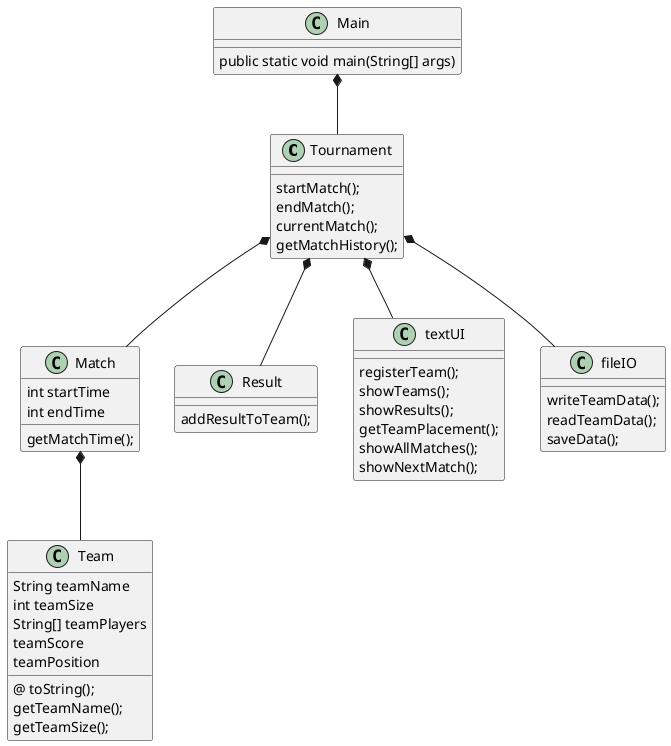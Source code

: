 @startuml
'https://plantuml.com/class-diagram
class Tournament
class Match
class Result
class textUI
class fileIO
class Team


Main *-- Tournament
Tournament *-- Match
Match *-- Team
Tournament *-- Result
Tournament *-- textUI
Tournament *-- fileIO

Main : public static void main(String[] args)

Tournament : startMatch();
Tournament : endMatch();
Tournament : currentMatch();
Tournament : getMatchHistory();

Match : int startTime
Match : int endTime
Match : getMatchTime();

Result : addResultToTeam();

textUI : registerTeam();
textUI : showTeams();
textUI : showResults();
textUI : getTeamPlacement();
textUI : showAllMatches();
textUI : showNextMatch();

fileIO : writeTeamData();
fileIO : readTeamData();
fileIO : saveData();

Team : String teamName
Team : int teamSize
Team : String[] teamPlayers
Team : teamScore
Team : teamPosition
Team : @ toString();
Team : getTeamName();
Team : getTeamSize();
@enduml